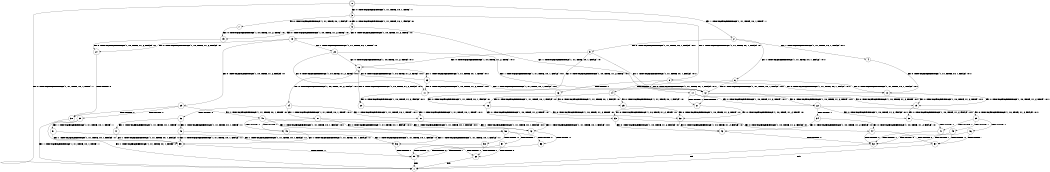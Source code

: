 digraph BCG {
size = "7, 10.5";
center = TRUE;
node [shape = circle];
0 [peripheries = 2];
0 -> 1 [label = "EX !0 !ATOMIC_EXCH_BRANCH (1, +1, TRUE, +0, 1, TRUE) !::"];
0 -> 2 [label = "EX !1 !ATOMIC_EXCH_BRANCH (1, +1, TRUE, +0, 1, TRUE) !::"];
0 -> 3 [label = "EX !0 !ATOMIC_EXCH_BRANCH (1, +1, TRUE, +0, 1, TRUE) !::"];
2 -> 4 [label = "EX !1 !ATOMIC_EXCH_BRANCH (1, +1, TRUE, +0, 1, FALSE) !:0:1:"];
2 -> 5 [label = "EX !0 !ATOMIC_EXCH_BRANCH (1, +1, TRUE, +0, 1, FALSE) !:0:1:"];
2 -> 6 [label = "EX !1 !ATOMIC_EXCH_BRANCH (1, +1, TRUE, +0, 1, FALSE) !:0:1:"];
3 -> 7 [label = "EX !0 !ATOMIC_EXCH_BRANCH (1, +1, TRUE, +0, 1, FALSE) !:0:"];
3 -> 8 [label = "EX !1 !ATOMIC_EXCH_BRANCH (1, +1, TRUE, +0, 1, FALSE) !:0:"];
3 -> 9 [label = "EX !0 !ATOMIC_EXCH_BRANCH (1, +1, TRUE, +0, 1, FALSE) !:0:"];
4 -> 10 [label = "EX !0 !ATOMIC_EXCH_BRANCH (1, +1, TRUE, +0, 1, FALSE) !:0:1:"];
5 -> 11 [label = "EX !0 !ATOMIC_EXCH_BRANCH (1, +0, TRUE, +1, 2, TRUE) !:0:1:"];
5 -> 12 [label = "EX !1 !ATOMIC_EXCH_BRANCH (1, +1, TRUE, +0, 1, FALSE) !:0:1:"];
5 -> 13 [label = "EX !0 !ATOMIC_EXCH_BRANCH (1, +0, TRUE, +1, 2, TRUE) !:0:1:"];
6 -> 10 [label = "EX !0 !ATOMIC_EXCH_BRANCH (1, +1, TRUE, +0, 1, FALSE) !:0:1:"];
6 -> 14 [label = "TERMINATE !1"];
6 -> 12 [label = "EX !0 !ATOMIC_EXCH_BRANCH (1, +1, TRUE, +0, 1, FALSE) !:0:1:"];
7 -> 15 [label = "EX !0 !ATOMIC_EXCH_BRANCH (1, +0, TRUE, +1, 2, TRUE) !:0:"];
8 -> 10 [label = "EX !0 !ATOMIC_EXCH_BRANCH (1, +1, TRUE, +0, 1, FALSE) !:0:1:"];
8 -> 16 [label = "TERMINATE !1"];
8 -> 12 [label = "EX !0 !ATOMIC_EXCH_BRANCH (1, +1, TRUE, +0, 1, FALSE) !:0:1:"];
9 -> 15 [label = "EX !0 !ATOMIC_EXCH_BRANCH (1, +0, TRUE, +1, 2, TRUE) !:0:"];
9 -> 17 [label = "EX !1 !ATOMIC_EXCH_BRANCH (1, +1, TRUE, +0, 1, FALSE) !:0:"];
9 -> 18 [label = "EX !0 !ATOMIC_EXCH_BRANCH (1, +0, TRUE, +1, 2, TRUE) !:0:"];
10 -> 19 [label = "EX !0 !ATOMIC_EXCH_BRANCH (1, +0, TRUE, +1, 2, TRUE) !:0:1:"];
11 -> 20 [label = "EX !0 !ATOMIC_EXCH_BRANCH (1, +0, TRUE, +1, 2, FALSE) !:0:1:"];
12 -> 19 [label = "EX !0 !ATOMIC_EXCH_BRANCH (1, +0, TRUE, +1, 2, TRUE) !:0:1:"];
12 -> 21 [label = "TERMINATE !1"];
12 -> 22 [label = "EX !0 !ATOMIC_EXCH_BRANCH (1, +0, TRUE, +1, 2, TRUE) !:0:1:"];
13 -> 20 [label = "EX !0 !ATOMIC_EXCH_BRANCH (1, +0, TRUE, +1, 2, FALSE) !:0:1:"];
13 -> 23 [label = "EX !1 !ATOMIC_EXCH_BRANCH (1, +1, TRUE, +0, 1, TRUE) !:0:1:"];
13 -> 24 [label = "EX !0 !ATOMIC_EXCH_BRANCH (1, +0, TRUE, +1, 2, FALSE) !:0:1:"];
14 -> 25 [label = "EX !0 !ATOMIC_EXCH_BRANCH (1, +1, TRUE, +0, 1, FALSE) !:0:"];
14 -> 26 [label = "EX !0 !ATOMIC_EXCH_BRANCH (1, +1, TRUE, +0, 1, FALSE) !:0:"];
15 -> 27 [label = "EX !0 !ATOMIC_EXCH_BRANCH (1, +0, TRUE, +1, 2, FALSE) !:0:"];
16 -> 25 [label = "EX !0 !ATOMIC_EXCH_BRANCH (1, +1, TRUE, +0, 1, FALSE) !:0:"];
16 -> 26 [label = "EX !0 !ATOMIC_EXCH_BRANCH (1, +1, TRUE, +0, 1, FALSE) !:0:"];
17 -> 19 [label = "EX !0 !ATOMIC_EXCH_BRANCH (1, +0, TRUE, +1, 2, TRUE) !:0:1:"];
17 -> 21 [label = "TERMINATE !1"];
17 -> 22 [label = "EX !0 !ATOMIC_EXCH_BRANCH (1, +0, TRUE, +1, 2, TRUE) !:0:1:"];
18 -> 27 [label = "EX !0 !ATOMIC_EXCH_BRANCH (1, +0, TRUE, +1, 2, FALSE) !:0:"];
18 -> 28 [label = "EX !1 !ATOMIC_EXCH_BRANCH (1, +1, TRUE, +0, 1, TRUE) !:0:"];
18 -> 29 [label = "EX !0 !ATOMIC_EXCH_BRANCH (1, +0, TRUE, +1, 2, FALSE) !:0:"];
19 -> 30 [label = "EX !0 !ATOMIC_EXCH_BRANCH (1, +0, TRUE, +1, 2, FALSE) !:0:1:"];
20 -> 31 [label = "EX !1 !ATOMIC_EXCH_BRANCH (1, +1, TRUE, +0, 1, TRUE) !:0:1:"];
21 -> 32 [label = "EX !0 !ATOMIC_EXCH_BRANCH (1, +0, TRUE, +1, 2, TRUE) !:0:"];
21 -> 33 [label = "EX !0 !ATOMIC_EXCH_BRANCH (1, +0, TRUE, +1, 2, TRUE) !:0:"];
22 -> 30 [label = "EX !0 !ATOMIC_EXCH_BRANCH (1, +0, TRUE, +1, 2, FALSE) !:0:1:"];
22 -> 34 [label = "TERMINATE !1"];
22 -> 35 [label = "EX !0 !ATOMIC_EXCH_BRANCH (1, +0, TRUE, +1, 2, FALSE) !:0:1:"];
23 -> 11 [label = "EX !0 !ATOMIC_EXCH_BRANCH (1, +0, TRUE, +1, 2, TRUE) !:0:1:"];
23 -> 12 [label = "EX !1 !ATOMIC_EXCH_BRANCH (1, +1, TRUE, +0, 1, FALSE) !:0:1:"];
23 -> 13 [label = "EX !0 !ATOMIC_EXCH_BRANCH (1, +0, TRUE, +1, 2, TRUE) !:0:1:"];
24 -> 31 [label = "EX !1 !ATOMIC_EXCH_BRANCH (1, +1, TRUE, +0, 1, TRUE) !:0:1:"];
24 -> 36 [label = "TERMINATE !0"];
24 -> 37 [label = "EX !1 !ATOMIC_EXCH_BRANCH (1, +1, TRUE, +0, 1, TRUE) !:0:1:"];
25 -> 32 [label = "EX !0 !ATOMIC_EXCH_BRANCH (1, +0, TRUE, +1, 2, TRUE) !:0:"];
26 -> 32 [label = "EX !0 !ATOMIC_EXCH_BRANCH (1, +0, TRUE, +1, 2, TRUE) !:0:"];
26 -> 33 [label = "EX !0 !ATOMIC_EXCH_BRANCH (1, +0, TRUE, +1, 2, TRUE) !:0:"];
27 -> 38 [label = "TERMINATE !0"];
28 -> 11 [label = "EX !0 !ATOMIC_EXCH_BRANCH (1, +0, TRUE, +1, 2, TRUE) !:0:1:"];
28 -> 12 [label = "EX !1 !ATOMIC_EXCH_BRANCH (1, +1, TRUE, +0, 1, FALSE) !:0:1:"];
28 -> 13 [label = "EX !0 !ATOMIC_EXCH_BRANCH (1, +0, TRUE, +1, 2, TRUE) !:0:1:"];
29 -> 38 [label = "TERMINATE !0"];
29 -> 39 [label = "TERMINATE !0"];
29 -> 40 [label = "EX !1 !ATOMIC_EXCH_BRANCH (1, +1, TRUE, +0, 1, TRUE) !:0:"];
30 -> 41 [label = "TERMINATE !0"];
31 -> 42 [label = "EX !1 !ATOMIC_EXCH_BRANCH (1, +1, TRUE, +0, 1, FALSE) !:0:1:"];
32 -> 43 [label = "EX !0 !ATOMIC_EXCH_BRANCH (1, +0, TRUE, +1, 2, FALSE) !:0:"];
33 -> 43 [label = "EX !0 !ATOMIC_EXCH_BRANCH (1, +0, TRUE, +1, 2, FALSE) !:0:"];
33 -> 44 [label = "EX !0 !ATOMIC_EXCH_BRANCH (1, +0, TRUE, +1, 2, FALSE) !:0:"];
34 -> 43 [label = "EX !0 !ATOMIC_EXCH_BRANCH (1, +0, TRUE, +1, 2, FALSE) !:0:"];
34 -> 44 [label = "EX !0 !ATOMIC_EXCH_BRANCH (1, +0, TRUE, +1, 2, FALSE) !:0:"];
35 -> 41 [label = "TERMINATE !0"];
35 -> 45 [label = "TERMINATE !1"];
35 -> 46 [label = "TERMINATE !0"];
36 -> 47 [label = "EX !1 !ATOMIC_EXCH_BRANCH (1, +1, TRUE, +0, 1, TRUE) !:1:"];
36 -> 48 [label = "EX !1 !ATOMIC_EXCH_BRANCH (1, +1, TRUE, +0, 1, TRUE) !:1:"];
37 -> 42 [label = "EX !1 !ATOMIC_EXCH_BRANCH (1, +1, TRUE, +0, 1, FALSE) !:0:1:"];
37 -> 49 [label = "TERMINATE !0"];
37 -> 50 [label = "EX !1 !ATOMIC_EXCH_BRANCH (1, +1, TRUE, +0, 1, FALSE) !:0:1:"];
38 -> 1 [label = "EX !1 !ATOMIC_EXCH_BRANCH (1, +1, TRUE, +0, 1, TRUE) !::"];
39 -> 1 [label = "EX !1 !ATOMIC_EXCH_BRANCH (1, +1, TRUE, +0, 1, TRUE) !::"];
39 -> 51 [label = "EX !1 !ATOMIC_EXCH_BRANCH (1, +1, TRUE, +0, 1, TRUE) !::"];
40 -> 42 [label = "EX !1 !ATOMIC_EXCH_BRANCH (1, +1, TRUE, +0, 1, FALSE) !:0:1:"];
40 -> 49 [label = "TERMINATE !0"];
40 -> 50 [label = "EX !1 !ATOMIC_EXCH_BRANCH (1, +1, TRUE, +0, 1, FALSE) !:0:1:"];
41 -> 52 [label = "TERMINATE !1"];
42 -> 53 [label = "TERMINATE !0"];
43 -> 52 [label = "TERMINATE !0"];
44 -> 52 [label = "TERMINATE !0"];
44 -> 54 [label = "TERMINATE !0"];
45 -> 52 [label = "TERMINATE !0"];
45 -> 54 [label = "TERMINATE !0"];
46 -> 52 [label = "TERMINATE !1"];
46 -> 54 [label = "TERMINATE !1"];
47 -> 55 [label = "EX !1 !ATOMIC_EXCH_BRANCH (1, +1, TRUE, +0, 1, FALSE) !:1:"];
48 -> 55 [label = "EX !1 !ATOMIC_EXCH_BRANCH (1, +1, TRUE, +0, 1, FALSE) !:1:"];
48 -> 56 [label = "EX !1 !ATOMIC_EXCH_BRANCH (1, +1, TRUE, +0, 1, FALSE) !:1:"];
49 -> 55 [label = "EX !1 !ATOMIC_EXCH_BRANCH (1, +1, TRUE, +0, 1, FALSE) !:1:"];
49 -> 56 [label = "EX !1 !ATOMIC_EXCH_BRANCH (1, +1, TRUE, +0, 1, FALSE) !:1:"];
50 -> 53 [label = "TERMINATE !0"];
50 -> 57 [label = "TERMINATE !1"];
50 -> 58 [label = "TERMINATE !0"];
51 -> 55 [label = "EX !1 !ATOMIC_EXCH_BRANCH (1, +1, TRUE, +0, 1, FALSE) !:1:"];
51 -> 56 [label = "EX !1 !ATOMIC_EXCH_BRANCH (1, +1, TRUE, +0, 1, FALSE) !:1:"];
52 -> 1 [label = "exit"];
53 -> 59 [label = "TERMINATE !1"];
54 -> 1 [label = "exit"];
55 -> 59 [label = "TERMINATE !1"];
56 -> 59 [label = "TERMINATE !1"];
56 -> 60 [label = "TERMINATE !1"];
57 -> 59 [label = "TERMINATE !0"];
57 -> 60 [label = "TERMINATE !0"];
58 -> 59 [label = "TERMINATE !1"];
58 -> 60 [label = "TERMINATE !1"];
59 -> 1 [label = "exit"];
60 -> 1 [label = "exit"];
}
